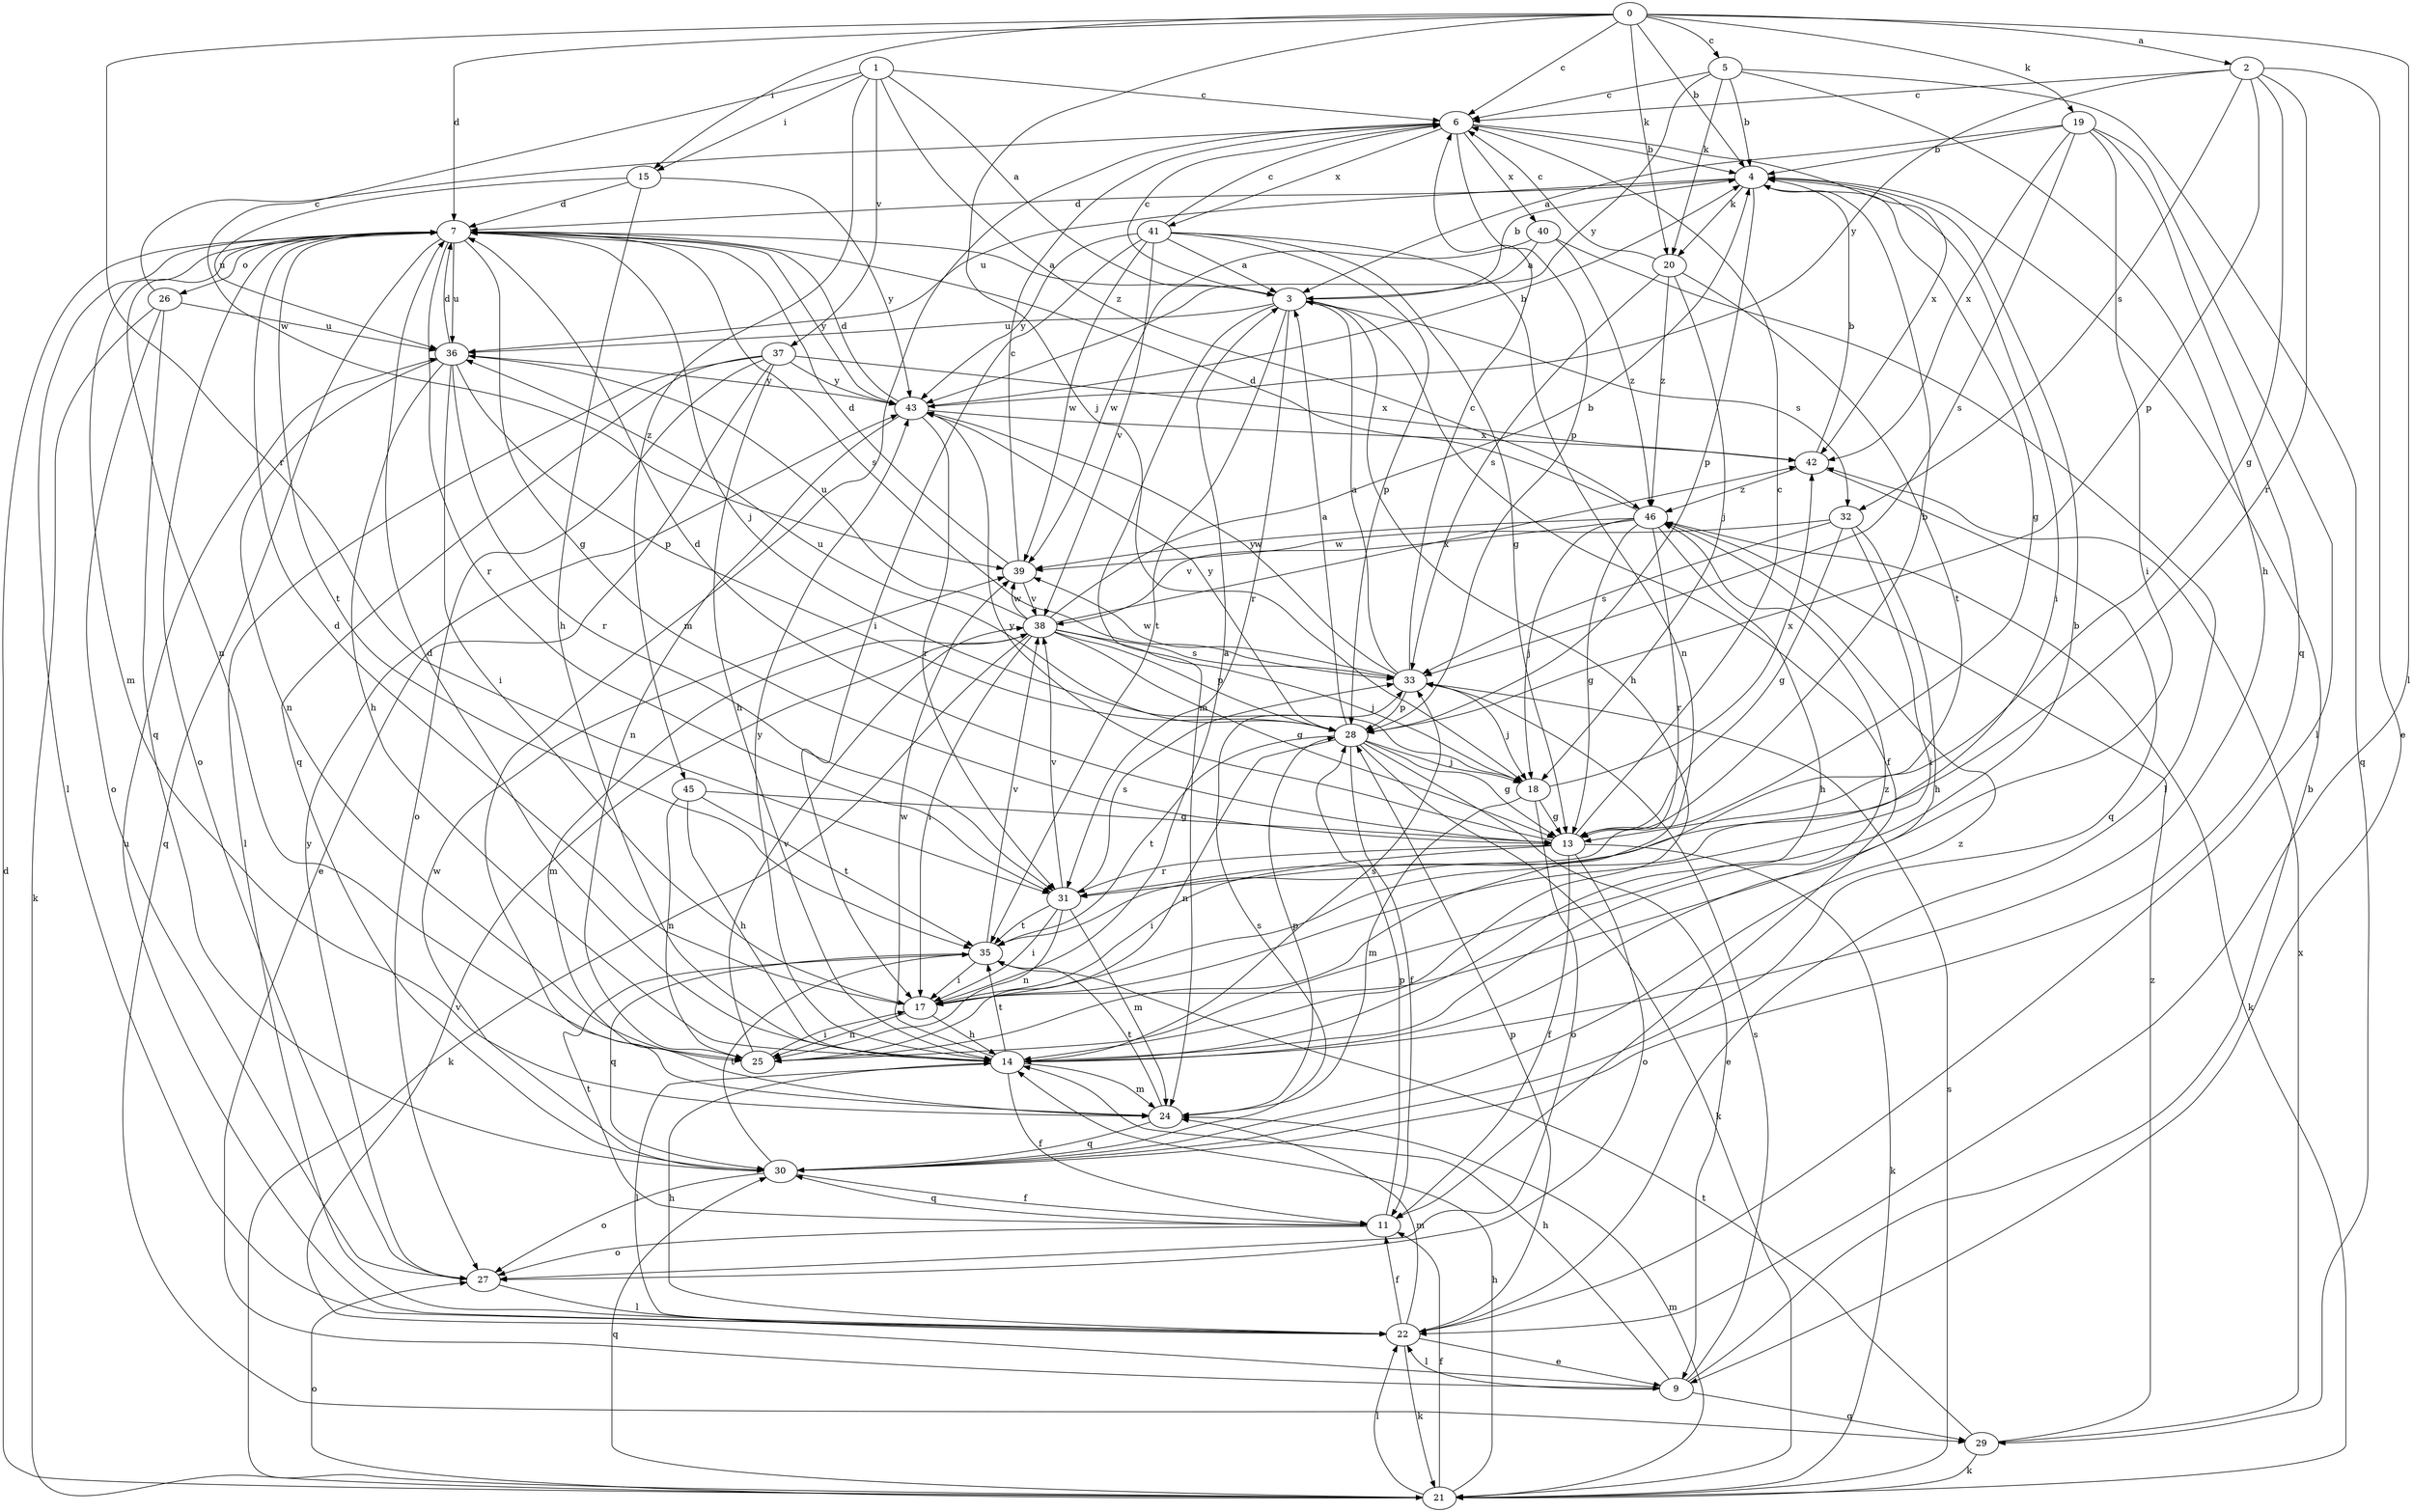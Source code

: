 strict digraph  {
0;
1;
2;
3;
4;
5;
6;
7;
9;
11;
13;
14;
15;
17;
18;
19;
20;
21;
22;
24;
25;
26;
27;
28;
29;
30;
31;
32;
33;
35;
36;
37;
38;
39;
40;
41;
42;
43;
45;
46;
0 -> 2  [label=a];
0 -> 4  [label=b];
0 -> 5  [label=c];
0 -> 6  [label=c];
0 -> 7  [label=d];
0 -> 15  [label=i];
0 -> 18  [label=j];
0 -> 19  [label=k];
0 -> 20  [label=k];
0 -> 22  [label=l];
0 -> 31  [label=r];
1 -> 3  [label=a];
1 -> 6  [label=c];
1 -> 15  [label=i];
1 -> 37  [label=v];
1 -> 39  [label=w];
1 -> 45  [label=z];
1 -> 46  [label=z];
2 -> 6  [label=c];
2 -> 9  [label=e];
2 -> 13  [label=g];
2 -> 28  [label=p];
2 -> 31  [label=r];
2 -> 32  [label=s];
2 -> 43  [label=y];
3 -> 4  [label=b];
3 -> 6  [label=c];
3 -> 11  [label=f];
3 -> 14  [label=h];
3 -> 24  [label=m];
3 -> 31  [label=r];
3 -> 32  [label=s];
3 -> 35  [label=t];
3 -> 36  [label=u];
4 -> 7  [label=d];
4 -> 13  [label=g];
4 -> 17  [label=i];
4 -> 20  [label=k];
4 -> 28  [label=p];
4 -> 36  [label=u];
5 -> 4  [label=b];
5 -> 6  [label=c];
5 -> 14  [label=h];
5 -> 20  [label=k];
5 -> 29  [label=q];
5 -> 43  [label=y];
6 -> 4  [label=b];
6 -> 24  [label=m];
6 -> 28  [label=p];
6 -> 40  [label=x];
6 -> 41  [label=x];
6 -> 42  [label=x];
7 -> 3  [label=a];
7 -> 13  [label=g];
7 -> 18  [label=j];
7 -> 22  [label=l];
7 -> 24  [label=m];
7 -> 25  [label=n];
7 -> 26  [label=o];
7 -> 27  [label=o];
7 -> 29  [label=q];
7 -> 31  [label=r];
7 -> 33  [label=s];
7 -> 35  [label=t];
7 -> 36  [label=u];
7 -> 43  [label=y];
9 -> 4  [label=b];
9 -> 14  [label=h];
9 -> 22  [label=l];
9 -> 29  [label=q];
9 -> 33  [label=s];
9 -> 38  [label=v];
11 -> 27  [label=o];
11 -> 28  [label=p];
11 -> 30  [label=q];
11 -> 35  [label=t];
13 -> 4  [label=b];
13 -> 6  [label=c];
13 -> 7  [label=d];
13 -> 11  [label=f];
13 -> 17  [label=i];
13 -> 21  [label=k];
13 -> 27  [label=o];
13 -> 31  [label=r];
13 -> 43  [label=y];
14 -> 7  [label=d];
14 -> 11  [label=f];
14 -> 22  [label=l];
14 -> 24  [label=m];
14 -> 33  [label=s];
14 -> 35  [label=t];
14 -> 39  [label=w];
14 -> 43  [label=y];
14 -> 46  [label=z];
15 -> 7  [label=d];
15 -> 14  [label=h];
15 -> 36  [label=u];
15 -> 43  [label=y];
17 -> 3  [label=a];
17 -> 7  [label=d];
17 -> 14  [label=h];
17 -> 25  [label=n];
18 -> 13  [label=g];
18 -> 24  [label=m];
18 -> 27  [label=o];
18 -> 42  [label=x];
19 -> 3  [label=a];
19 -> 4  [label=b];
19 -> 17  [label=i];
19 -> 22  [label=l];
19 -> 30  [label=q];
19 -> 33  [label=s];
19 -> 42  [label=x];
20 -> 6  [label=c];
20 -> 18  [label=j];
20 -> 33  [label=s];
20 -> 35  [label=t];
20 -> 46  [label=z];
21 -> 7  [label=d];
21 -> 11  [label=f];
21 -> 14  [label=h];
21 -> 22  [label=l];
21 -> 24  [label=m];
21 -> 27  [label=o];
21 -> 30  [label=q];
21 -> 33  [label=s];
22 -> 9  [label=e];
22 -> 11  [label=f];
22 -> 14  [label=h];
22 -> 21  [label=k];
22 -> 24  [label=m];
22 -> 28  [label=p];
22 -> 36  [label=u];
24 -> 28  [label=p];
24 -> 30  [label=q];
24 -> 35  [label=t];
25 -> 4  [label=b];
25 -> 17  [label=i];
25 -> 38  [label=v];
26 -> 6  [label=c];
26 -> 21  [label=k];
26 -> 27  [label=o];
26 -> 30  [label=q];
26 -> 36  [label=u];
27 -> 22  [label=l];
27 -> 43  [label=y];
28 -> 3  [label=a];
28 -> 9  [label=e];
28 -> 11  [label=f];
28 -> 13  [label=g];
28 -> 18  [label=j];
28 -> 21  [label=k];
28 -> 25  [label=n];
28 -> 35  [label=t];
28 -> 36  [label=u];
28 -> 43  [label=y];
29 -> 21  [label=k];
29 -> 35  [label=t];
29 -> 42  [label=x];
29 -> 46  [label=z];
30 -> 11  [label=f];
30 -> 27  [label=o];
30 -> 33  [label=s];
30 -> 35  [label=t];
30 -> 39  [label=w];
30 -> 46  [label=z];
31 -> 17  [label=i];
31 -> 24  [label=m];
31 -> 25  [label=n];
31 -> 33  [label=s];
31 -> 35  [label=t];
31 -> 38  [label=v];
32 -> 13  [label=g];
32 -> 14  [label=h];
32 -> 17  [label=i];
32 -> 33  [label=s];
32 -> 39  [label=w];
33 -> 3  [label=a];
33 -> 6  [label=c];
33 -> 18  [label=j];
33 -> 28  [label=p];
33 -> 39  [label=w];
33 -> 43  [label=y];
35 -> 17  [label=i];
35 -> 30  [label=q];
35 -> 38  [label=v];
36 -> 7  [label=d];
36 -> 14  [label=h];
36 -> 17  [label=i];
36 -> 25  [label=n];
36 -> 28  [label=p];
36 -> 31  [label=r];
36 -> 43  [label=y];
37 -> 9  [label=e];
37 -> 14  [label=h];
37 -> 22  [label=l];
37 -> 27  [label=o];
37 -> 30  [label=q];
37 -> 42  [label=x];
37 -> 43  [label=y];
38 -> 4  [label=b];
38 -> 13  [label=g];
38 -> 17  [label=i];
38 -> 18  [label=j];
38 -> 21  [label=k];
38 -> 24  [label=m];
38 -> 28  [label=p];
38 -> 33  [label=s];
38 -> 36  [label=u];
38 -> 39  [label=w];
38 -> 42  [label=x];
39 -> 6  [label=c];
39 -> 7  [label=d];
39 -> 38  [label=v];
40 -> 3  [label=a];
40 -> 22  [label=l];
40 -> 39  [label=w];
40 -> 46  [label=z];
41 -> 3  [label=a];
41 -> 6  [label=c];
41 -> 13  [label=g];
41 -> 17  [label=i];
41 -> 25  [label=n];
41 -> 28  [label=p];
41 -> 38  [label=v];
41 -> 39  [label=w];
41 -> 43  [label=y];
42 -> 4  [label=b];
42 -> 30  [label=q];
42 -> 46  [label=z];
43 -> 4  [label=b];
43 -> 7  [label=d];
43 -> 25  [label=n];
43 -> 31  [label=r];
43 -> 42  [label=x];
45 -> 13  [label=g];
45 -> 14  [label=h];
45 -> 25  [label=n];
45 -> 35  [label=t];
46 -> 7  [label=d];
46 -> 13  [label=g];
46 -> 14  [label=h];
46 -> 18  [label=j];
46 -> 21  [label=k];
46 -> 31  [label=r];
46 -> 38  [label=v];
46 -> 39  [label=w];
}
